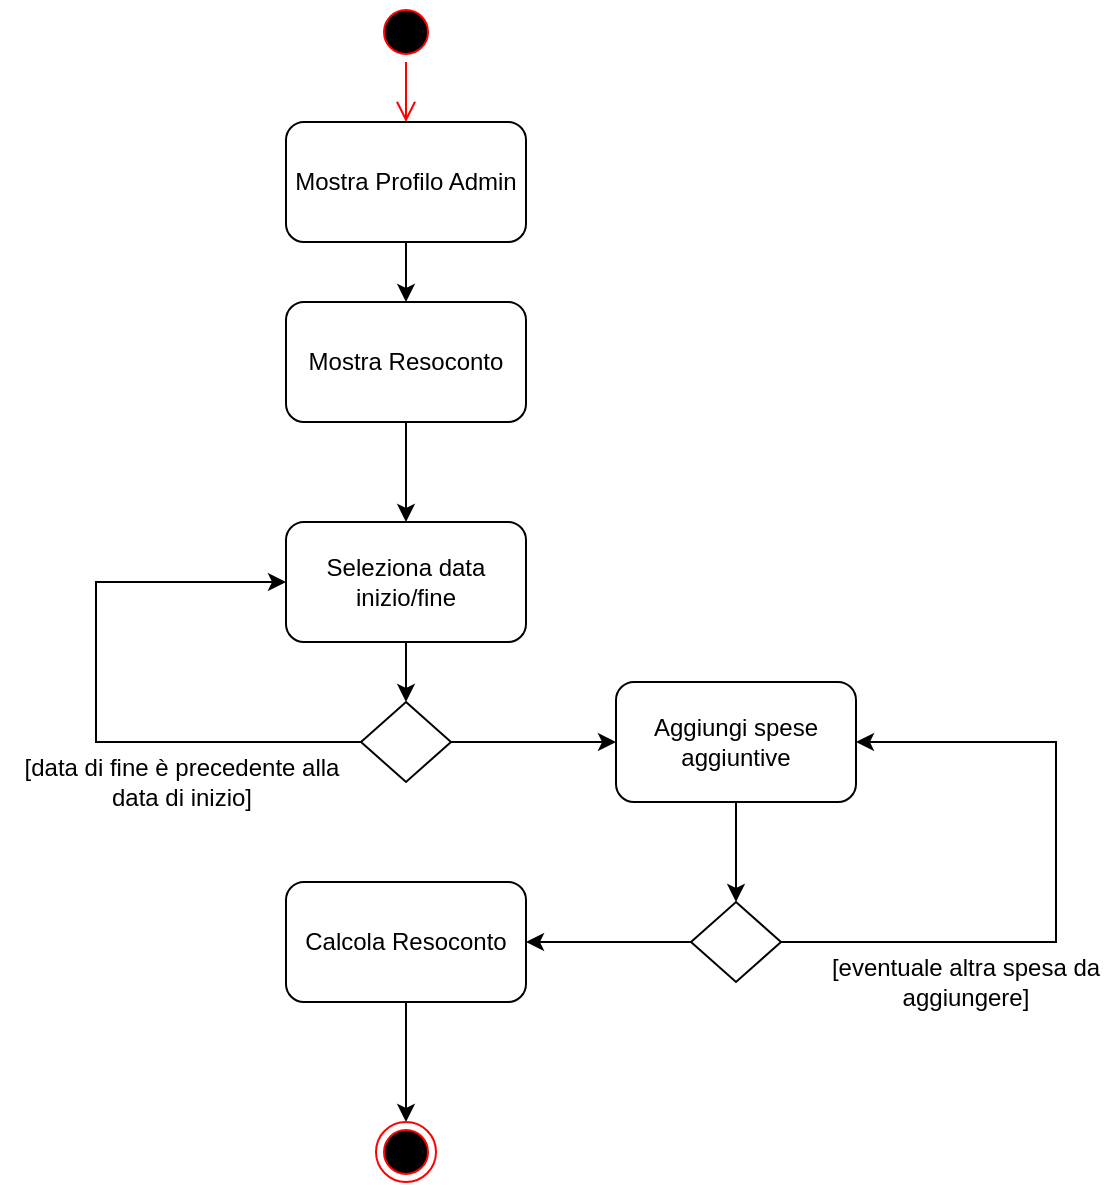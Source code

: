 <mxfile version="14.8.3" type="device"><diagram name="Page-1" id="e7e014a7-5840-1c2e-5031-d8a46d1fe8dd"><mxGraphModel dx="868" dy="482" grid="1" gridSize="10" guides="1" tooltips="1" connect="1" arrows="1" fold="1" page="1" pageScale="1" pageWidth="1169" pageHeight="826" background="none" math="0" shadow="0"><root><mxCell id="0"/><mxCell id="1" parent="0"/><mxCell id="8CZS59nAsFKcwNkfte8--41" value="" style="ellipse;html=1;shape=startState;fillColor=#000000;strokeColor=#ff0000;" parent="1" vertex="1"><mxGeometry x="430" y="390" width="30" height="30" as="geometry"/></mxCell><mxCell id="8CZS59nAsFKcwNkfte8--42" value="" style="edgeStyle=orthogonalEdgeStyle;html=1;verticalAlign=bottom;endArrow=open;endSize=8;strokeColor=#ff0000;" parent="1" source="8CZS59nAsFKcwNkfte8--41" edge="1"><mxGeometry relative="1" as="geometry"><mxPoint x="445" y="450" as="targetPoint"/></mxGeometry></mxCell><mxCell id="8CZS59nAsFKcwNkfte8--45" value="" style="edgeStyle=orthogonalEdgeStyle;rounded=0;orthogonalLoop=1;jettySize=auto;html=1;" parent="1" source="8CZS59nAsFKcwNkfte8--43" target="8CZS59nAsFKcwNkfte8--44" edge="1"><mxGeometry relative="1" as="geometry"/></mxCell><mxCell id="8CZS59nAsFKcwNkfte8--43" value="Mostra Profilo Admin" style="rounded=1;whiteSpace=wrap;html=1;" parent="1" vertex="1"><mxGeometry x="385" y="450" width="120" height="60" as="geometry"/></mxCell><mxCell id="q5ui6SLcclkrvgOlmX89-1" style="edgeStyle=orthogonalEdgeStyle;rounded=0;orthogonalLoop=1;jettySize=auto;html=1;entryX=0.5;entryY=0;entryDx=0;entryDy=0;" edge="1" parent="1" source="8CZS59nAsFKcwNkfte8--44" target="8CZS59nAsFKcwNkfte8--48"><mxGeometry relative="1" as="geometry"/></mxCell><mxCell id="8CZS59nAsFKcwNkfte8--44" value="Mostra Resoconto" style="rounded=1;whiteSpace=wrap;html=1;" parent="1" vertex="1"><mxGeometry x="385" y="540" width="120" height="60" as="geometry"/></mxCell><mxCell id="q5ui6SLcclkrvgOlmX89-5" style="edgeStyle=orthogonalEdgeStyle;rounded=0;orthogonalLoop=1;jettySize=auto;html=1;entryX=0.5;entryY=0;entryDx=0;entryDy=0;" edge="1" parent="1" source="8CZS59nAsFKcwNkfte8--48" target="8CZS59nAsFKcwNkfte8--52"><mxGeometry relative="1" as="geometry"/></mxCell><mxCell id="8CZS59nAsFKcwNkfte8--48" value="Seleziona data inizio/fine" style="rounded=1;whiteSpace=wrap;html=1;" parent="1" vertex="1"><mxGeometry x="385" y="650" width="120" height="60" as="geometry"/></mxCell><mxCell id="8CZS59nAsFKcwNkfte8--53" style="edgeStyle=orthogonalEdgeStyle;rounded=0;orthogonalLoop=1;jettySize=auto;html=1;entryX=0;entryY=0.5;entryDx=0;entryDy=0;exitX=0;exitY=0.5;exitDx=0;exitDy=0;" parent="1" source="8CZS59nAsFKcwNkfte8--52" target="8CZS59nAsFKcwNkfte8--48" edge="1"><mxGeometry relative="1" as="geometry"><Array as="points"><mxPoint x="290" y="760"/><mxPoint x="290" y="680"/></Array></mxGeometry></mxCell><mxCell id="8CZS59nAsFKcwNkfte8--56" value="" style="edgeStyle=orthogonalEdgeStyle;rounded=0;orthogonalLoop=1;jettySize=auto;html=1;entryX=0;entryY=0.5;entryDx=0;entryDy=0;" parent="1" source="8CZS59nAsFKcwNkfte8--52" target="8CZS59nAsFKcwNkfte8--57" edge="1"><mxGeometry relative="1" as="geometry"><mxPoint x="525" y="830" as="targetPoint"/></mxGeometry></mxCell><mxCell id="8CZS59nAsFKcwNkfte8--52" value="" style="rhombus;whiteSpace=wrap;html=1;" parent="1" vertex="1"><mxGeometry x="422.5" y="740" width="45" height="40" as="geometry"/></mxCell><mxCell id="8CZS59nAsFKcwNkfte8--54" value="[data di fine è precedente alla data di inizio]" style="text;html=1;strokeColor=none;fillColor=none;align=center;verticalAlign=middle;whiteSpace=wrap;rounded=0;" parent="1" vertex="1"><mxGeometry x="242.5" y="770" width="180" height="20" as="geometry"/></mxCell><mxCell id="q5ui6SLcclkrvgOlmX89-3" value="" style="edgeStyle=orthogonalEdgeStyle;rounded=0;orthogonalLoop=1;jettySize=auto;html=1;entryX=0.5;entryY=0;entryDx=0;entryDy=0;" edge="1" parent="1" source="8CZS59nAsFKcwNkfte8--57" target="q5ui6SLcclkrvgOlmX89-4"><mxGeometry relative="1" as="geometry"><mxPoint x="610" y="830" as="targetPoint"/></mxGeometry></mxCell><mxCell id="8CZS59nAsFKcwNkfte8--57" value="Aggiungi spese aggiuntive" style="rounded=1;whiteSpace=wrap;html=1;" parent="1" vertex="1"><mxGeometry x="550" y="730" width="120" height="60" as="geometry"/></mxCell><mxCell id="8CZS59nAsFKcwNkfte8--61" value="" style="edgeStyle=orthogonalEdgeStyle;rounded=0;orthogonalLoop=1;jettySize=auto;html=1;exitX=0.5;exitY=1;exitDx=0;exitDy=0;entryX=0.5;entryY=0;entryDx=0;entryDy=0;" parent="1" source="8CZS59nAsFKcwNkfte8--58" edge="1" target="8CZS59nAsFKcwNkfte8--62"><mxGeometry relative="1" as="geometry"><mxPoint x="610" y="1000" as="targetPoint"/><Array as="points"/></mxGeometry></mxCell><mxCell id="8CZS59nAsFKcwNkfte8--58" value="Calcola Resoconto" style="rounded=1;whiteSpace=wrap;html=1;" parent="1" vertex="1"><mxGeometry x="385" y="830" width="120" height="60" as="geometry"/></mxCell><mxCell id="8CZS59nAsFKcwNkfte8--62" value="" style="ellipse;html=1;shape=endState;fillColor=#000000;strokeColor=#ff0000;" parent="1" vertex="1"><mxGeometry x="430" y="950" width="30" height="30" as="geometry"/></mxCell><mxCell id="q5ui6SLcclkrvgOlmX89-6" style="edgeStyle=orthogonalEdgeStyle;rounded=0;orthogonalLoop=1;jettySize=auto;html=1;entryX=1;entryY=0.5;entryDx=0;entryDy=0;" edge="1" parent="1" source="q5ui6SLcclkrvgOlmX89-4" target="8CZS59nAsFKcwNkfte8--57"><mxGeometry relative="1" as="geometry"><Array as="points"><mxPoint x="770" y="860"/><mxPoint x="770" y="760"/></Array></mxGeometry></mxCell><mxCell id="q5ui6SLcclkrvgOlmX89-8" style="edgeStyle=orthogonalEdgeStyle;rounded=0;orthogonalLoop=1;jettySize=auto;html=1;entryX=1;entryY=0.5;entryDx=0;entryDy=0;" edge="1" parent="1" source="q5ui6SLcclkrvgOlmX89-4" target="8CZS59nAsFKcwNkfte8--58"><mxGeometry relative="1" as="geometry"/></mxCell><mxCell id="q5ui6SLcclkrvgOlmX89-4" value="" style="rhombus;whiteSpace=wrap;html=1;" vertex="1" parent="1"><mxGeometry x="587.5" y="840" width="45" height="40" as="geometry"/></mxCell><mxCell id="q5ui6SLcclkrvgOlmX89-7" value="[eventuale altra spesa da aggiungere]" style="text;html=1;strokeColor=none;fillColor=none;align=center;verticalAlign=middle;whiteSpace=wrap;rounded=0;" vertex="1" parent="1"><mxGeometry x="650" y="870" width="150" height="20" as="geometry"/></mxCell></root></mxGraphModel></diagram></mxfile>